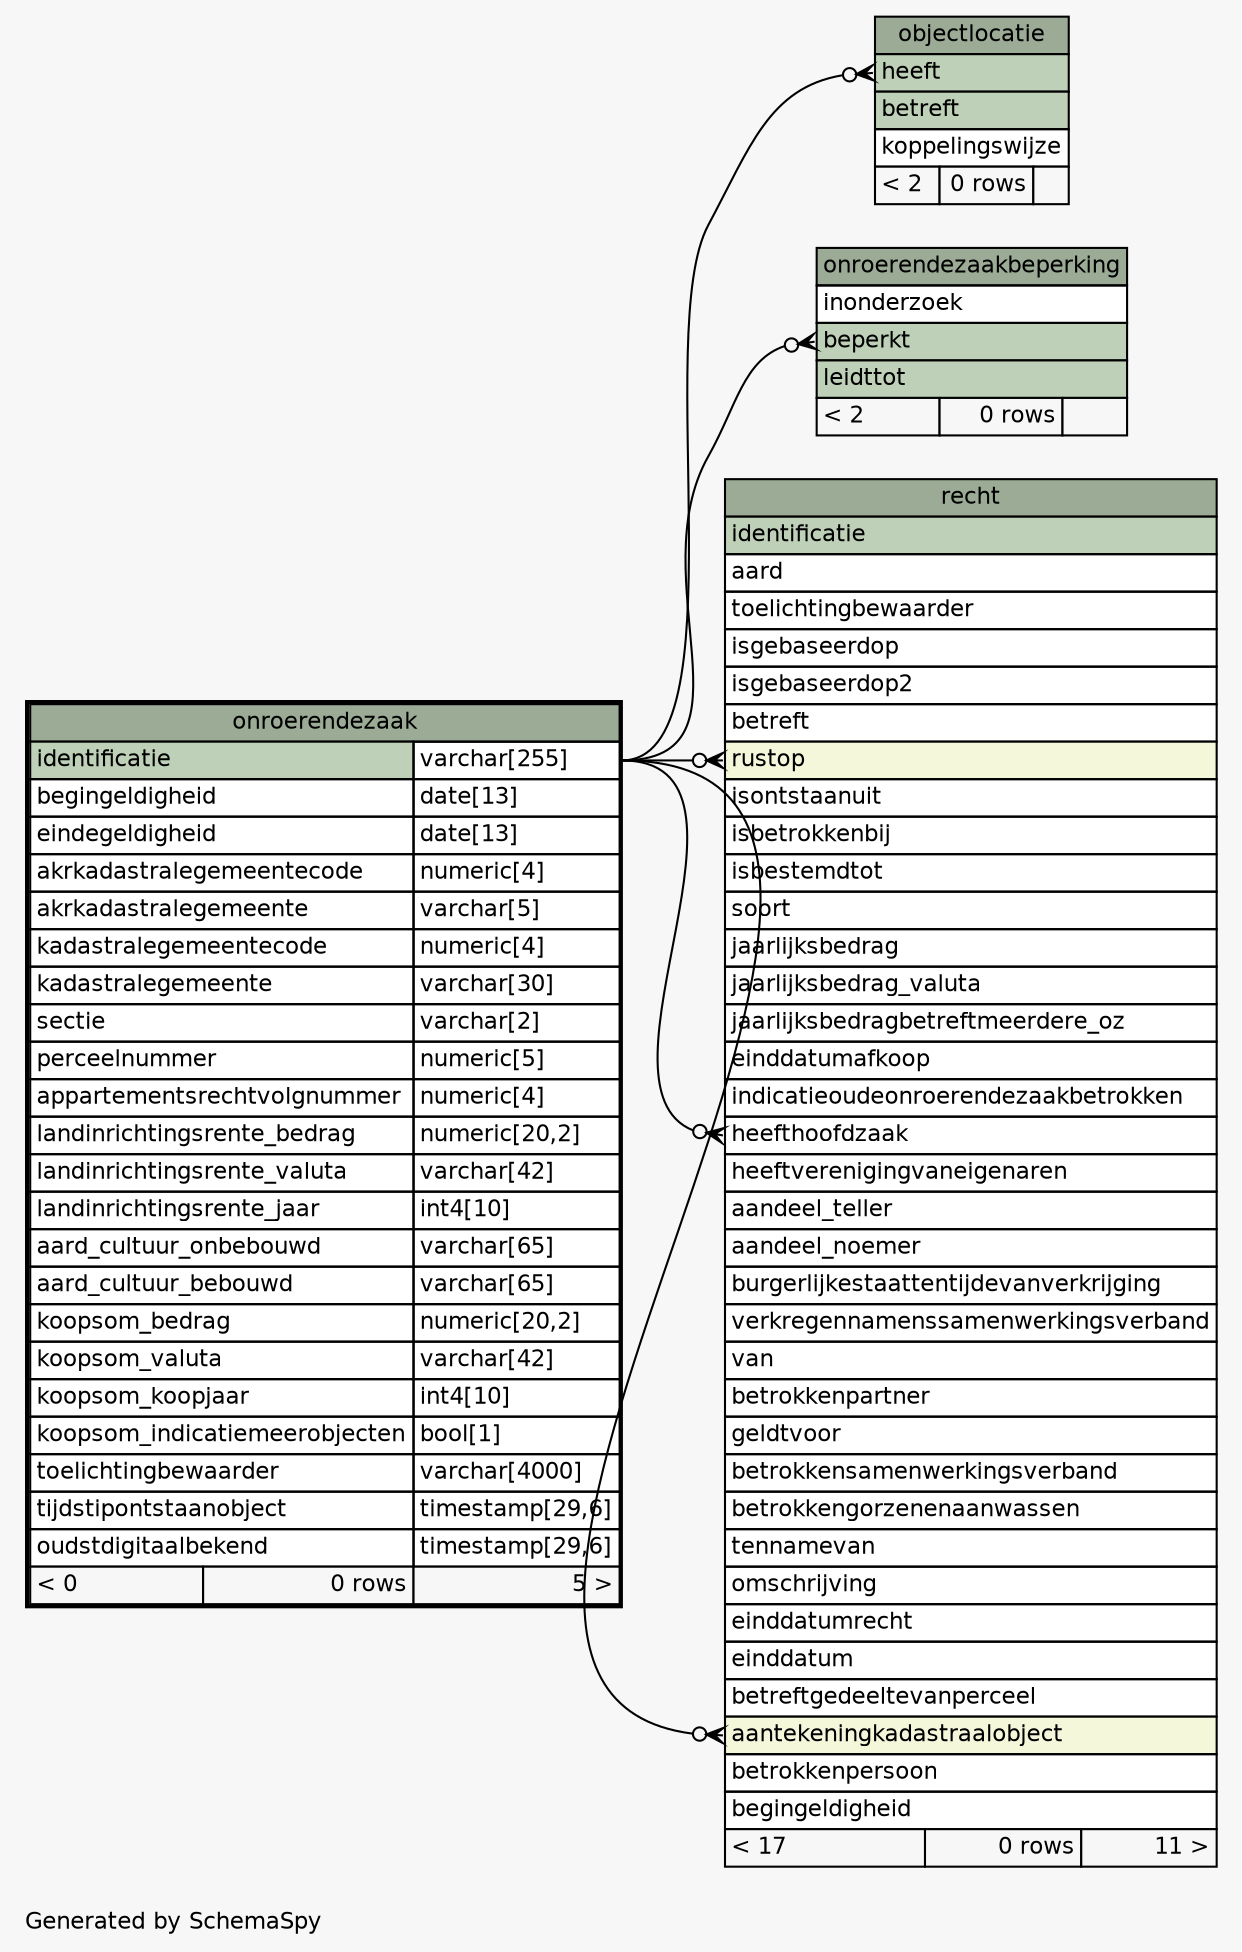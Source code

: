 // dot 2.43.0 on Linux 6.8.0-41-generic
// SchemaSpy rev Unknown
digraph "oneDegreeRelationshipsDiagram" {
  graph [
    rankdir="RL"
    bgcolor="#f7f7f7"
    label="\nGenerated by SchemaSpy"
    labeljust="l"
    nodesep="0.18"
    ranksep="0.46"
    fontname="Helvetica"
    fontsize="11"
  ];
  node [
    fontname="Helvetica"
    fontsize="11"
    shape="plaintext"
  ];
  edge [
    arrowsize="0.8"
  ];
  "objectlocatie":"heeft":w -> "onroerendezaak":"identificatie.type":e [arrowhead=none dir=back arrowtail=crowodot];
  "onroerendezaakbeperking":"beperkt":w -> "onroerendezaak":"identificatie.type":e [arrowhead=none dir=back arrowtail=crowodot];
  "recht":"aantekeningkadastraalobject":w -> "onroerendezaak":"identificatie.type":e [arrowhead=none dir=back arrowtail=crowodot];
  "recht":"heefthoofdzaak":w -> "onroerendezaak":"identificatie.type":e [arrowhead=none dir=back arrowtail=crowodot];
  "recht":"rustop":w -> "onroerendezaak":"identificatie.type":e [arrowhead=none dir=back arrowtail=crowodot];
  "objectlocatie" [
    label=<
    <TABLE BORDER="0" CELLBORDER="1" CELLSPACING="0" BGCOLOR="#ffffff">
      <TR><TD COLSPAN="3" BGCOLOR="#9bab96" ALIGN="CENTER">objectlocatie</TD></TR>
      <TR><TD PORT="heeft" COLSPAN="3" BGCOLOR="#bed1b8" ALIGN="LEFT">heeft</TD></TR>
      <TR><TD PORT="betreft" COLSPAN="3" BGCOLOR="#bed1b8" ALIGN="LEFT">betreft</TD></TR>
      <TR><TD PORT="koppelingswijze" COLSPAN="3" ALIGN="LEFT">koppelingswijze</TD></TR>
      <TR><TD ALIGN="LEFT" BGCOLOR="#f7f7f7">&lt; 2</TD><TD ALIGN="RIGHT" BGCOLOR="#f7f7f7">0 rows</TD><TD ALIGN="RIGHT" BGCOLOR="#f7f7f7">  </TD></TR>
    </TABLE>>
    URL="objectlocatie.html"
    tooltip="objectlocatie"
  ];
  "onroerendezaak" [
    label=<
    <TABLE BORDER="2" CELLBORDER="1" CELLSPACING="0" BGCOLOR="#ffffff">
      <TR><TD COLSPAN="3" BGCOLOR="#9bab96" ALIGN="CENTER">onroerendezaak</TD></TR>
      <TR><TD PORT="identificatie" COLSPAN="2" BGCOLOR="#bed1b8" ALIGN="LEFT">identificatie</TD><TD PORT="identificatie.type" ALIGN="LEFT">varchar[255]</TD></TR>
      <TR><TD PORT="begingeldigheid" COLSPAN="2" ALIGN="LEFT">begingeldigheid</TD><TD PORT="begingeldigheid.type" ALIGN="LEFT">date[13]</TD></TR>
      <TR><TD PORT="eindegeldigheid" COLSPAN="2" ALIGN="LEFT">eindegeldigheid</TD><TD PORT="eindegeldigheid.type" ALIGN="LEFT">date[13]</TD></TR>
      <TR><TD PORT="akrkadastralegemeentecode" COLSPAN="2" ALIGN="LEFT">akrkadastralegemeentecode</TD><TD PORT="akrkadastralegemeentecode.type" ALIGN="LEFT">numeric[4]</TD></TR>
      <TR><TD PORT="akrkadastralegemeente" COLSPAN="2" ALIGN="LEFT">akrkadastralegemeente</TD><TD PORT="akrkadastralegemeente.type" ALIGN="LEFT">varchar[5]</TD></TR>
      <TR><TD PORT="kadastralegemeentecode" COLSPAN="2" ALIGN="LEFT">kadastralegemeentecode</TD><TD PORT="kadastralegemeentecode.type" ALIGN="LEFT">numeric[4]</TD></TR>
      <TR><TD PORT="kadastralegemeente" COLSPAN="2" ALIGN="LEFT">kadastralegemeente</TD><TD PORT="kadastralegemeente.type" ALIGN="LEFT">varchar[30]</TD></TR>
      <TR><TD PORT="sectie" COLSPAN="2" ALIGN="LEFT">sectie</TD><TD PORT="sectie.type" ALIGN="LEFT">varchar[2]</TD></TR>
      <TR><TD PORT="perceelnummer" COLSPAN="2" ALIGN="LEFT">perceelnummer</TD><TD PORT="perceelnummer.type" ALIGN="LEFT">numeric[5]</TD></TR>
      <TR><TD PORT="appartementsrechtvolgnummer" COLSPAN="2" ALIGN="LEFT">appartementsrechtvolgnummer</TD><TD PORT="appartementsrechtvolgnummer.type" ALIGN="LEFT">numeric[4]</TD></TR>
      <TR><TD PORT="landinrichtingsrente_bedrag" COLSPAN="2" ALIGN="LEFT">landinrichtingsrente_bedrag</TD><TD PORT="landinrichtingsrente_bedrag.type" ALIGN="LEFT">numeric[20,2]</TD></TR>
      <TR><TD PORT="landinrichtingsrente_valuta" COLSPAN="2" ALIGN="LEFT">landinrichtingsrente_valuta</TD><TD PORT="landinrichtingsrente_valuta.type" ALIGN="LEFT">varchar[42]</TD></TR>
      <TR><TD PORT="landinrichtingsrente_jaar" COLSPAN="2" ALIGN="LEFT">landinrichtingsrente_jaar</TD><TD PORT="landinrichtingsrente_jaar.type" ALIGN="LEFT">int4[10]</TD></TR>
      <TR><TD PORT="aard_cultuur_onbebouwd" COLSPAN="2" ALIGN="LEFT">aard_cultuur_onbebouwd</TD><TD PORT="aard_cultuur_onbebouwd.type" ALIGN="LEFT">varchar[65]</TD></TR>
      <TR><TD PORT="aard_cultuur_bebouwd" COLSPAN="2" ALIGN="LEFT">aard_cultuur_bebouwd</TD><TD PORT="aard_cultuur_bebouwd.type" ALIGN="LEFT">varchar[65]</TD></TR>
      <TR><TD PORT="koopsom_bedrag" COLSPAN="2" ALIGN="LEFT">koopsom_bedrag</TD><TD PORT="koopsom_bedrag.type" ALIGN="LEFT">numeric[20,2]</TD></TR>
      <TR><TD PORT="koopsom_valuta" COLSPAN="2" ALIGN="LEFT">koopsom_valuta</TD><TD PORT="koopsom_valuta.type" ALIGN="LEFT">varchar[42]</TD></TR>
      <TR><TD PORT="koopsom_koopjaar" COLSPAN="2" ALIGN="LEFT">koopsom_koopjaar</TD><TD PORT="koopsom_koopjaar.type" ALIGN="LEFT">int4[10]</TD></TR>
      <TR><TD PORT="koopsom_indicatiemeerobjecten" COLSPAN="2" ALIGN="LEFT">koopsom_indicatiemeerobjecten</TD><TD PORT="koopsom_indicatiemeerobjecten.type" ALIGN="LEFT">bool[1]</TD></TR>
      <TR><TD PORT="toelichtingbewaarder" COLSPAN="2" ALIGN="LEFT">toelichtingbewaarder</TD><TD PORT="toelichtingbewaarder.type" ALIGN="LEFT">varchar[4000]</TD></TR>
      <TR><TD PORT="tijdstipontstaanobject" COLSPAN="2" ALIGN="LEFT">tijdstipontstaanobject</TD><TD PORT="tijdstipontstaanobject.type" ALIGN="LEFT">timestamp[29,6]</TD></TR>
      <TR><TD PORT="oudstdigitaalbekend" COLSPAN="2" ALIGN="LEFT">oudstdigitaalbekend</TD><TD PORT="oudstdigitaalbekend.type" ALIGN="LEFT">timestamp[29,6]</TD></TR>
      <TR><TD ALIGN="LEFT" BGCOLOR="#f7f7f7">&lt; 0</TD><TD ALIGN="RIGHT" BGCOLOR="#f7f7f7">0 rows</TD><TD ALIGN="RIGHT" BGCOLOR="#f7f7f7">5 &gt;</TD></TR>
    </TABLE>>
    URL="onroerendezaak.html"
    tooltip="onroerendezaak"
  ];
  "onroerendezaakbeperking" [
    label=<
    <TABLE BORDER="0" CELLBORDER="1" CELLSPACING="0" BGCOLOR="#ffffff">
      <TR><TD COLSPAN="3" BGCOLOR="#9bab96" ALIGN="CENTER">onroerendezaakbeperking</TD></TR>
      <TR><TD PORT="inonderzoek" COLSPAN="3" ALIGN="LEFT">inonderzoek</TD></TR>
      <TR><TD PORT="beperkt" COLSPAN="3" BGCOLOR="#bed1b8" ALIGN="LEFT">beperkt</TD></TR>
      <TR><TD PORT="leidttot" COLSPAN="3" BGCOLOR="#bed1b8" ALIGN="LEFT">leidttot</TD></TR>
      <TR><TD ALIGN="LEFT" BGCOLOR="#f7f7f7">&lt; 2</TD><TD ALIGN="RIGHT" BGCOLOR="#f7f7f7">0 rows</TD><TD ALIGN="RIGHT" BGCOLOR="#f7f7f7">  </TD></TR>
    </TABLE>>
    URL="onroerendezaakbeperking.html"
    tooltip="onroerendezaakbeperking"
  ];
  "recht" [
    label=<
    <TABLE BORDER="0" CELLBORDER="1" CELLSPACING="0" BGCOLOR="#ffffff">
      <TR><TD COLSPAN="3" BGCOLOR="#9bab96" ALIGN="CENTER">recht</TD></TR>
      <TR><TD PORT="identificatie" COLSPAN="3" BGCOLOR="#bed1b8" ALIGN="LEFT">identificatie</TD></TR>
      <TR><TD PORT="aard" COLSPAN="3" ALIGN="LEFT">aard</TD></TR>
      <TR><TD PORT="toelichtingbewaarder" COLSPAN="3" ALIGN="LEFT">toelichtingbewaarder</TD></TR>
      <TR><TD PORT="isgebaseerdop" COLSPAN="3" ALIGN="LEFT">isgebaseerdop</TD></TR>
      <TR><TD PORT="isgebaseerdop2" COLSPAN="3" ALIGN="LEFT">isgebaseerdop2</TD></TR>
      <TR><TD PORT="betreft" COLSPAN="3" ALIGN="LEFT">betreft</TD></TR>
      <TR><TD PORT="rustop" COLSPAN="3" BGCOLOR="#f4f7da" ALIGN="LEFT">rustop</TD></TR>
      <TR><TD PORT="isontstaanuit" COLSPAN="3" ALIGN="LEFT">isontstaanuit</TD></TR>
      <TR><TD PORT="isbetrokkenbij" COLSPAN="3" ALIGN="LEFT">isbetrokkenbij</TD></TR>
      <TR><TD PORT="isbestemdtot" COLSPAN="3" ALIGN="LEFT">isbestemdtot</TD></TR>
      <TR><TD PORT="soort" COLSPAN="3" ALIGN="LEFT">soort</TD></TR>
      <TR><TD PORT="jaarlijksbedrag" COLSPAN="3" ALIGN="LEFT">jaarlijksbedrag</TD></TR>
      <TR><TD PORT="jaarlijksbedrag_valuta" COLSPAN="3" ALIGN="LEFT">jaarlijksbedrag_valuta</TD></TR>
      <TR><TD PORT="jaarlijksbedragbetreftmeerdere_oz" COLSPAN="3" ALIGN="LEFT">jaarlijksbedragbetreftmeerdere_oz</TD></TR>
      <TR><TD PORT="einddatumafkoop" COLSPAN="3" ALIGN="LEFT">einddatumafkoop</TD></TR>
      <TR><TD PORT="indicatieoudeonroerendezaakbetrokken" COLSPAN="3" ALIGN="LEFT">indicatieoudeonroerendezaakbetrokken</TD></TR>
      <TR><TD PORT="heefthoofdzaak" COLSPAN="3" ALIGN="LEFT">heefthoofdzaak</TD></TR>
      <TR><TD PORT="heeftverenigingvaneigenaren" COLSPAN="3" ALIGN="LEFT">heeftverenigingvaneigenaren</TD></TR>
      <TR><TD PORT="aandeel_teller" COLSPAN="3" ALIGN="LEFT">aandeel_teller</TD></TR>
      <TR><TD PORT="aandeel_noemer" COLSPAN="3" ALIGN="LEFT">aandeel_noemer</TD></TR>
      <TR><TD PORT="burgerlijkestaattentijdevanverkrijging" COLSPAN="3" ALIGN="LEFT">burgerlijkestaattentijdevanverkrijging</TD></TR>
      <TR><TD PORT="verkregennamenssamenwerkingsverband" COLSPAN="3" ALIGN="LEFT">verkregennamenssamenwerkingsverband</TD></TR>
      <TR><TD PORT="van" COLSPAN="3" ALIGN="LEFT">van</TD></TR>
      <TR><TD PORT="betrokkenpartner" COLSPAN="3" ALIGN="LEFT">betrokkenpartner</TD></TR>
      <TR><TD PORT="geldtvoor" COLSPAN="3" ALIGN="LEFT">geldtvoor</TD></TR>
      <TR><TD PORT="betrokkensamenwerkingsverband" COLSPAN="3" ALIGN="LEFT">betrokkensamenwerkingsverband</TD></TR>
      <TR><TD PORT="betrokkengorzenenaanwassen" COLSPAN="3" ALIGN="LEFT">betrokkengorzenenaanwassen</TD></TR>
      <TR><TD PORT="tennamevan" COLSPAN="3" ALIGN="LEFT">tennamevan</TD></TR>
      <TR><TD PORT="omschrijving" COLSPAN="3" ALIGN="LEFT">omschrijving</TD></TR>
      <TR><TD PORT="einddatumrecht" COLSPAN="3" ALIGN="LEFT">einddatumrecht</TD></TR>
      <TR><TD PORT="einddatum" COLSPAN="3" ALIGN="LEFT">einddatum</TD></TR>
      <TR><TD PORT="betreftgedeeltevanperceel" COLSPAN="3" ALIGN="LEFT">betreftgedeeltevanperceel</TD></TR>
      <TR><TD PORT="aantekeningkadastraalobject" COLSPAN="3" BGCOLOR="#f4f7da" ALIGN="LEFT">aantekeningkadastraalobject</TD></TR>
      <TR><TD PORT="betrokkenpersoon" COLSPAN="3" ALIGN="LEFT">betrokkenpersoon</TD></TR>
      <TR><TD PORT="begingeldigheid" COLSPAN="3" ALIGN="LEFT">begingeldigheid</TD></TR>
      <TR><TD ALIGN="LEFT" BGCOLOR="#f7f7f7">&lt; 17</TD><TD ALIGN="RIGHT" BGCOLOR="#f7f7f7">0 rows</TD><TD ALIGN="RIGHT" BGCOLOR="#f7f7f7">11 &gt;</TD></TR>
    </TABLE>>
    URL="recht.html"
    tooltip="recht"
  ];
}

